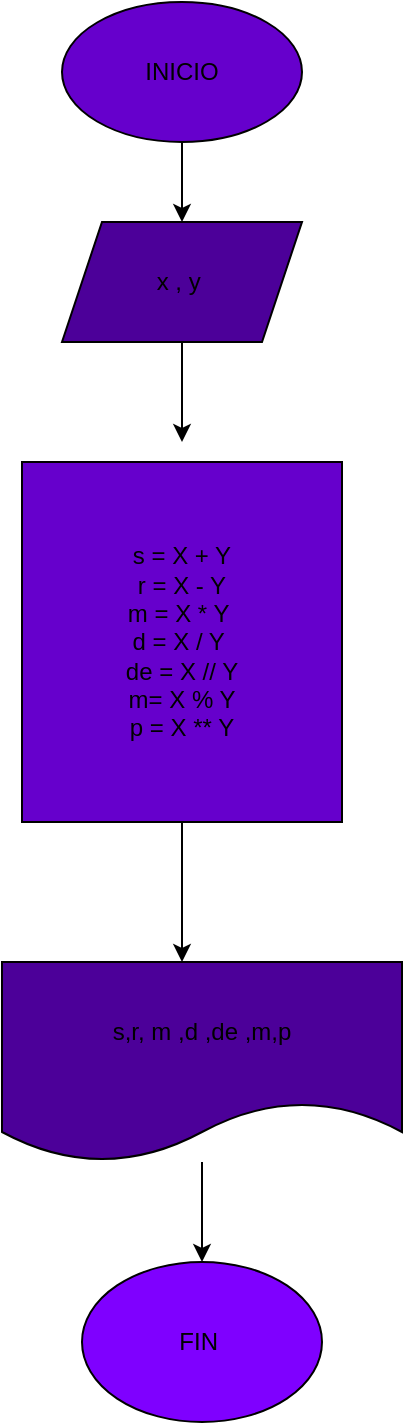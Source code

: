<mxfile>
    <diagram id="W9MfkEWUEffOBfxOcGit" name="Página-1">
        <mxGraphModel dx="902" dy="411" grid="1" gridSize="10" guides="1" tooltips="1" connect="1" arrows="1" fold="1" page="1" pageScale="1" pageWidth="827" pageHeight="1169" math="0" shadow="0">
            <root>
                <mxCell id="0"/>
                <mxCell id="1" parent="0"/>
                <mxCell id="3" style="edgeStyle=none;html=1;" edge="1" parent="1" source="2">
                    <mxGeometry relative="1" as="geometry">
                        <mxPoint x="370" y="140" as="targetPoint"/>
                    </mxGeometry>
                </mxCell>
                <mxCell id="2" value="INICIO" style="ellipse;whiteSpace=wrap;html=1;fillColor=#6600CC;" vertex="1" parent="1">
                    <mxGeometry x="310" y="30" width="120" height="70" as="geometry"/>
                </mxCell>
                <mxCell id="5" style="edgeStyle=none;html=1;" edge="1" parent="1">
                    <mxGeometry relative="1" as="geometry">
                        <mxPoint x="370" y="250" as="targetPoint"/>
                        <mxPoint x="370" y="200" as="sourcePoint"/>
                    </mxGeometry>
                </mxCell>
                <mxCell id="7" value="x , y&amp;nbsp;" style="shape=parallelogram;perimeter=parallelogramPerimeter;whiteSpace=wrap;html=1;fixedSize=1;fillColor=#4C0099;" vertex="1" parent="1">
                    <mxGeometry x="310" y="140" width="120" height="60" as="geometry"/>
                </mxCell>
                <mxCell id="10" style="edgeStyle=none;html=1;" edge="1" parent="1" source="9">
                    <mxGeometry relative="1" as="geometry">
                        <mxPoint x="370" y="510" as="targetPoint"/>
                    </mxGeometry>
                </mxCell>
                <mxCell id="9" value="&lt;div style=&quot;&quot;&gt;&lt;span style=&quot;background-color: initial;&quot;&gt;s = X + Y&lt;/span&gt;&lt;/div&gt;&lt;div style=&quot;&quot;&gt;&lt;span style=&quot;background-color: initial;&quot;&gt;r = X - Y&lt;/span&gt;&lt;/div&gt;&lt;div style=&quot;&quot;&gt;&lt;span style=&quot;background-color: initial;&quot;&gt;m = X * Y&amp;nbsp;&lt;/span&gt;&lt;/div&gt;&lt;div style=&quot;&quot;&gt;&lt;span style=&quot;background-color: initial;&quot;&gt;d = X / Y&amp;nbsp;&lt;/span&gt;&lt;/div&gt;&lt;div style=&quot;&quot;&gt;&lt;span style=&quot;background-color: initial;&quot;&gt;de = X // Y&lt;/span&gt;&lt;/div&gt;&lt;div style=&quot;&quot;&gt;&lt;span style=&quot;background-color: initial;&quot;&gt;m= X % Y&lt;/span&gt;&lt;/div&gt;&lt;div style=&quot;&quot;&gt;&lt;span style=&quot;background-color: initial;&quot;&gt;p = X ** Y&lt;/span&gt;&lt;/div&gt;" style="rounded=0;whiteSpace=wrap;html=1;align=center;fillColor=#6600CC;" vertex="1" parent="1">
                    <mxGeometry x="290" y="260" width="160" height="180" as="geometry"/>
                </mxCell>
                <mxCell id="12" style="edgeStyle=none;html=1;" edge="1" parent="1" source="11" target="13">
                    <mxGeometry relative="1" as="geometry">
                        <mxPoint x="380" y="680" as="targetPoint"/>
                    </mxGeometry>
                </mxCell>
                <mxCell id="11" value="s,r, m ,d ,de ,m,p" style="shape=document;whiteSpace=wrap;html=1;boundedLbl=1;fillColor=#4C0099;" vertex="1" parent="1">
                    <mxGeometry x="280" y="510" width="200" height="100" as="geometry"/>
                </mxCell>
                <mxCell id="13" value="FIN&amp;nbsp;" style="ellipse;whiteSpace=wrap;html=1;fillColor=#7F00FF;" vertex="1" parent="1">
                    <mxGeometry x="320" y="660" width="120" height="80" as="geometry"/>
                </mxCell>
            </root>
        </mxGraphModel>
    </diagram>
</mxfile>